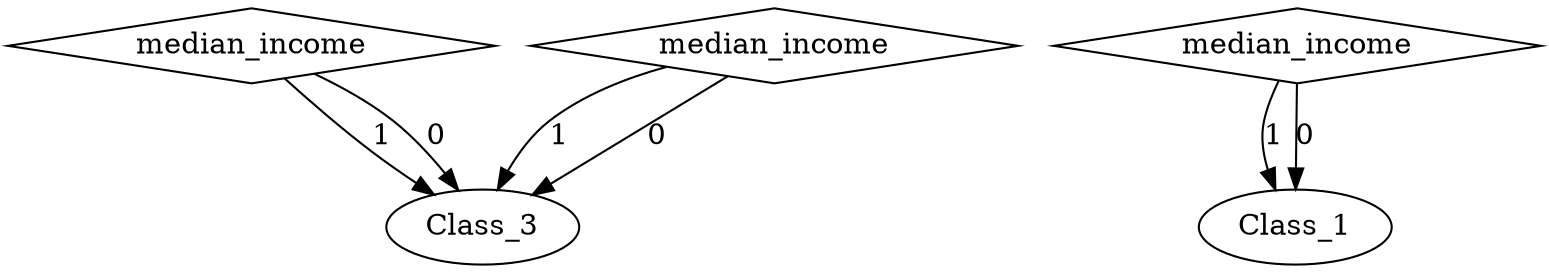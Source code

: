 digraph {
node [label=Class_3,style=""] Class_3
node [label=Class_3,style=""] Class_3
node [label=Class_3,style=""] Class_3
node [label=Class_3,style=""] Class_3
node [label=Class_1,style=""] Class_1
node [label=Class_1,style=""] Class_1
node [label=median_income,shape="diamond",style=""] 2
node [label=median_income,shape="diamond",style=""] 1
node [label=median_income,shape="diamond",style=""] 0

2 -> Class_3 [label="1"]
2 -> Class_3 [label="0"]
1 -> Class_3 [label="1"]
1 -> Class_3 [label="0"]
0 -> Class_1 [label="1"]
0 -> Class_1 [label="0"]
}